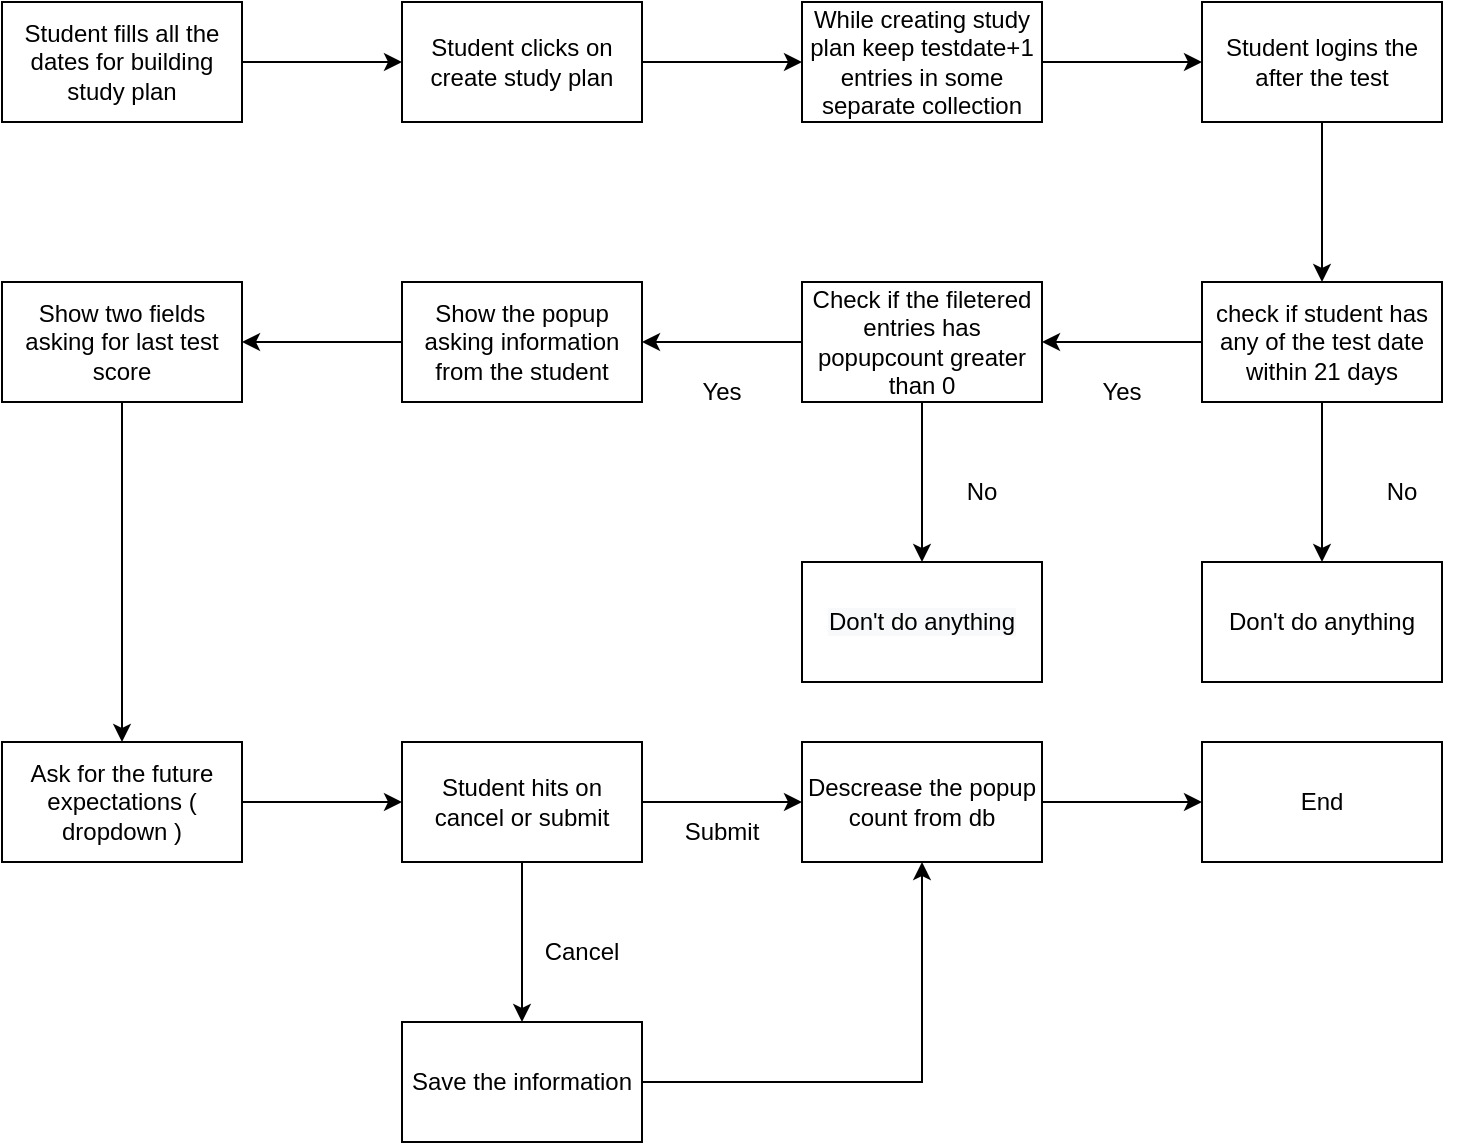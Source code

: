 <mxfile version="16.5.3" type="github">
  <diagram id="rY7nypjyBQNnHECJmD8x" name="Page-1">
    <mxGraphModel dx="1202" dy="551" grid="1" gridSize="10" guides="1" tooltips="1" connect="1" arrows="1" fold="1" page="1" pageScale="1" pageWidth="850" pageHeight="1100" math="0" shadow="0">
      <root>
        <mxCell id="0" />
        <mxCell id="1" parent="0" />
        <mxCell id="QaNSp-T8NadGFMgmojFY-3" value="" style="edgeStyle=orthogonalEdgeStyle;rounded=0;orthogonalLoop=1;jettySize=auto;html=1;" edge="1" parent="1" source="QaNSp-T8NadGFMgmojFY-1" target="QaNSp-T8NadGFMgmojFY-2">
          <mxGeometry relative="1" as="geometry" />
        </mxCell>
        <mxCell id="QaNSp-T8NadGFMgmojFY-1" value="Student fills all the dates for building study plan" style="rounded=0;whiteSpace=wrap;html=1;" vertex="1" parent="1">
          <mxGeometry x="40" y="40" width="120" height="60" as="geometry" />
        </mxCell>
        <mxCell id="QaNSp-T8NadGFMgmojFY-5" value="" style="edgeStyle=orthogonalEdgeStyle;rounded=0;orthogonalLoop=1;jettySize=auto;html=1;" edge="1" parent="1" source="QaNSp-T8NadGFMgmojFY-2" target="QaNSp-T8NadGFMgmojFY-4">
          <mxGeometry relative="1" as="geometry" />
        </mxCell>
        <mxCell id="QaNSp-T8NadGFMgmojFY-2" value="Student clicks on create study plan" style="whiteSpace=wrap;html=1;rounded=0;" vertex="1" parent="1">
          <mxGeometry x="240" y="40" width="120" height="60" as="geometry" />
        </mxCell>
        <mxCell id="QaNSp-T8NadGFMgmojFY-7" value="" style="edgeStyle=orthogonalEdgeStyle;rounded=0;orthogonalLoop=1;jettySize=auto;html=1;" edge="1" parent="1" source="QaNSp-T8NadGFMgmojFY-4" target="QaNSp-T8NadGFMgmojFY-6">
          <mxGeometry relative="1" as="geometry" />
        </mxCell>
        <mxCell id="QaNSp-T8NadGFMgmojFY-4" value="While creating study plan keep testdate+1 entries in some separate collection" style="whiteSpace=wrap;html=1;rounded=0;" vertex="1" parent="1">
          <mxGeometry x="440" y="40" width="120" height="60" as="geometry" />
        </mxCell>
        <mxCell id="QaNSp-T8NadGFMgmojFY-9" value="" style="edgeStyle=orthogonalEdgeStyle;rounded=0;orthogonalLoop=1;jettySize=auto;html=1;" edge="1" parent="1" source="QaNSp-T8NadGFMgmojFY-6" target="QaNSp-T8NadGFMgmojFY-8">
          <mxGeometry relative="1" as="geometry" />
        </mxCell>
        <mxCell id="QaNSp-T8NadGFMgmojFY-6" value="Student logins the after the test" style="whiteSpace=wrap;html=1;rounded=0;" vertex="1" parent="1">
          <mxGeometry x="640" y="40" width="120" height="60" as="geometry" />
        </mxCell>
        <mxCell id="QaNSp-T8NadGFMgmojFY-13" value="" style="edgeStyle=orthogonalEdgeStyle;rounded=0;orthogonalLoop=1;jettySize=auto;html=1;" edge="1" parent="1" source="QaNSp-T8NadGFMgmojFY-8" target="QaNSp-T8NadGFMgmojFY-12">
          <mxGeometry relative="1" as="geometry" />
        </mxCell>
        <mxCell id="QaNSp-T8NadGFMgmojFY-16" value="" style="edgeStyle=orthogonalEdgeStyle;rounded=0;orthogonalLoop=1;jettySize=auto;html=1;" edge="1" parent="1" source="QaNSp-T8NadGFMgmojFY-8" target="QaNSp-T8NadGFMgmojFY-15">
          <mxGeometry relative="1" as="geometry" />
        </mxCell>
        <mxCell id="QaNSp-T8NadGFMgmojFY-8" value="check if student has any of the test date within 21 days" style="whiteSpace=wrap;html=1;rounded=0;" vertex="1" parent="1">
          <mxGeometry x="640" y="180" width="120" height="60" as="geometry" />
        </mxCell>
        <mxCell id="QaNSp-T8NadGFMgmojFY-12" value="Don&#39;t do anything" style="whiteSpace=wrap;html=1;rounded=0;" vertex="1" parent="1">
          <mxGeometry x="640" y="320" width="120" height="60" as="geometry" />
        </mxCell>
        <mxCell id="QaNSp-T8NadGFMgmojFY-18" value="" style="edgeStyle=orthogonalEdgeStyle;rounded=0;orthogonalLoop=1;jettySize=auto;html=1;" edge="1" parent="1" source="QaNSp-T8NadGFMgmojFY-15" target="QaNSp-T8NadGFMgmojFY-17">
          <mxGeometry relative="1" as="geometry" />
        </mxCell>
        <mxCell id="QaNSp-T8NadGFMgmojFY-20" value="" style="edgeStyle=orthogonalEdgeStyle;rounded=0;orthogonalLoop=1;jettySize=auto;html=1;" edge="1" parent="1" source="QaNSp-T8NadGFMgmojFY-15" target="QaNSp-T8NadGFMgmojFY-19">
          <mxGeometry relative="1" as="geometry" />
        </mxCell>
        <mxCell id="QaNSp-T8NadGFMgmojFY-15" value="Check if the filetered entries has popupcount greater than 0" style="whiteSpace=wrap;html=1;rounded=0;" vertex="1" parent="1">
          <mxGeometry x="440" y="180" width="120" height="60" as="geometry" />
        </mxCell>
        <mxCell id="QaNSp-T8NadGFMgmojFY-17" value="&#xa;&#xa;&lt;span style=&quot;color: rgb(0, 0, 0); font-family: helvetica; font-size: 12px; font-style: normal; font-weight: 400; letter-spacing: normal; text-align: center; text-indent: 0px; text-transform: none; word-spacing: 0px; background-color: rgb(248, 249, 250); display: inline; float: none;&quot;&gt;Don&#39;t do anything&lt;/span&gt;&#xa;&#xa;" style="whiteSpace=wrap;html=1;rounded=0;" vertex="1" parent="1">
          <mxGeometry x="440" y="320" width="120" height="60" as="geometry" />
        </mxCell>
        <mxCell id="QaNSp-T8NadGFMgmojFY-22" value="" style="edgeStyle=orthogonalEdgeStyle;rounded=0;orthogonalLoop=1;jettySize=auto;html=1;" edge="1" parent="1" source="QaNSp-T8NadGFMgmojFY-19" target="QaNSp-T8NadGFMgmojFY-21">
          <mxGeometry relative="1" as="geometry" />
        </mxCell>
        <mxCell id="QaNSp-T8NadGFMgmojFY-19" value="Show the popup asking information from the student" style="whiteSpace=wrap;html=1;rounded=0;" vertex="1" parent="1">
          <mxGeometry x="240" y="180" width="120" height="60" as="geometry" />
        </mxCell>
        <mxCell id="QaNSp-T8NadGFMgmojFY-24" value="" style="edgeStyle=orthogonalEdgeStyle;rounded=0;orthogonalLoop=1;jettySize=auto;html=1;" edge="1" parent="1" source="QaNSp-T8NadGFMgmojFY-21" target="QaNSp-T8NadGFMgmojFY-23">
          <mxGeometry relative="1" as="geometry" />
        </mxCell>
        <mxCell id="QaNSp-T8NadGFMgmojFY-21" value="Show two fields asking for last test score" style="whiteSpace=wrap;html=1;rounded=0;" vertex="1" parent="1">
          <mxGeometry x="40" y="180" width="120" height="60" as="geometry" />
        </mxCell>
        <mxCell id="QaNSp-T8NadGFMgmojFY-28" value="" style="edgeStyle=orthogonalEdgeStyle;rounded=0;orthogonalLoop=1;jettySize=auto;html=1;" edge="1" parent="1" source="QaNSp-T8NadGFMgmojFY-23">
          <mxGeometry relative="1" as="geometry">
            <mxPoint x="240" y="440" as="targetPoint" />
          </mxGeometry>
        </mxCell>
        <mxCell id="QaNSp-T8NadGFMgmojFY-23" value="Ask for the future expectations ( dropdown )" style="whiteSpace=wrap;html=1;rounded=0;" vertex="1" parent="1">
          <mxGeometry x="40" y="410" width="120" height="60" as="geometry" />
        </mxCell>
        <mxCell id="QaNSp-T8NadGFMgmojFY-30" value="" style="edgeStyle=orthogonalEdgeStyle;rounded=0;orthogonalLoop=1;jettySize=auto;html=1;" edge="1" parent="1" source="QaNSp-T8NadGFMgmojFY-27" target="QaNSp-T8NadGFMgmojFY-29">
          <mxGeometry relative="1" as="geometry" />
        </mxCell>
        <mxCell id="QaNSp-T8NadGFMgmojFY-32" value="" style="edgeStyle=orthogonalEdgeStyle;rounded=0;orthogonalLoop=1;jettySize=auto;html=1;" edge="1" parent="1" source="QaNSp-T8NadGFMgmojFY-27" target="QaNSp-T8NadGFMgmojFY-31">
          <mxGeometry relative="1" as="geometry" />
        </mxCell>
        <mxCell id="QaNSp-T8NadGFMgmojFY-27" value="Student hits on cancel or submit" style="whiteSpace=wrap;html=1;rounded=0;" vertex="1" parent="1">
          <mxGeometry x="240" y="410" width="120" height="60" as="geometry" />
        </mxCell>
        <mxCell id="QaNSp-T8NadGFMgmojFY-34" value="" style="edgeStyle=orthogonalEdgeStyle;rounded=0;orthogonalLoop=1;jettySize=auto;html=1;entryX=0.5;entryY=1;entryDx=0;entryDy=0;" edge="1" parent="1" source="QaNSp-T8NadGFMgmojFY-29" target="QaNSp-T8NadGFMgmojFY-31">
          <mxGeometry relative="1" as="geometry">
            <mxPoint x="440" y="580" as="targetPoint" />
          </mxGeometry>
        </mxCell>
        <mxCell id="QaNSp-T8NadGFMgmojFY-29" value="Save the information" style="whiteSpace=wrap;html=1;rounded=0;" vertex="1" parent="1">
          <mxGeometry x="240" y="550" width="120" height="60" as="geometry" />
        </mxCell>
        <mxCell id="QaNSp-T8NadGFMgmojFY-36" value="" style="edgeStyle=orthogonalEdgeStyle;rounded=0;orthogonalLoop=1;jettySize=auto;html=1;" edge="1" parent="1" source="QaNSp-T8NadGFMgmojFY-31" target="QaNSp-T8NadGFMgmojFY-35">
          <mxGeometry relative="1" as="geometry" />
        </mxCell>
        <mxCell id="QaNSp-T8NadGFMgmojFY-31" value="Descrease the popup count from db" style="whiteSpace=wrap;html=1;rounded=0;" vertex="1" parent="1">
          <mxGeometry x="440" y="410" width="120" height="60" as="geometry" />
        </mxCell>
        <mxCell id="QaNSp-T8NadGFMgmojFY-35" value="End" style="whiteSpace=wrap;html=1;rounded=0;" vertex="1" parent="1">
          <mxGeometry x="640" y="410" width="120" height="60" as="geometry" />
        </mxCell>
        <mxCell id="QaNSp-T8NadGFMgmojFY-37" value="Yes" style="text;html=1;strokeColor=none;fillColor=none;align=center;verticalAlign=middle;whiteSpace=wrap;rounded=0;" vertex="1" parent="1">
          <mxGeometry x="370" y="220" width="60" height="30" as="geometry" />
        </mxCell>
        <mxCell id="QaNSp-T8NadGFMgmojFY-38" value="Yes" style="text;html=1;strokeColor=none;fillColor=none;align=center;verticalAlign=middle;whiteSpace=wrap;rounded=0;" vertex="1" parent="1">
          <mxGeometry x="570" y="220" width="60" height="30" as="geometry" />
        </mxCell>
        <mxCell id="QaNSp-T8NadGFMgmojFY-39" value="No" style="text;html=1;strokeColor=none;fillColor=none;align=center;verticalAlign=middle;whiteSpace=wrap;rounded=0;" vertex="1" parent="1">
          <mxGeometry x="710" y="270" width="60" height="30" as="geometry" />
        </mxCell>
        <mxCell id="QaNSp-T8NadGFMgmojFY-40" value="No" style="text;html=1;strokeColor=none;fillColor=none;align=center;verticalAlign=middle;whiteSpace=wrap;rounded=0;" vertex="1" parent="1">
          <mxGeometry x="500" y="270" width="60" height="30" as="geometry" />
        </mxCell>
        <mxCell id="QaNSp-T8NadGFMgmojFY-41" value="Cancel" style="text;html=1;strokeColor=none;fillColor=none;align=center;verticalAlign=middle;whiteSpace=wrap;rounded=0;" vertex="1" parent="1">
          <mxGeometry x="300" y="500" width="60" height="30" as="geometry" />
        </mxCell>
        <mxCell id="QaNSp-T8NadGFMgmojFY-42" value="Submit" style="text;html=1;strokeColor=none;fillColor=none;align=center;verticalAlign=middle;whiteSpace=wrap;rounded=0;" vertex="1" parent="1">
          <mxGeometry x="370" y="440" width="60" height="30" as="geometry" />
        </mxCell>
      </root>
    </mxGraphModel>
  </diagram>
</mxfile>
